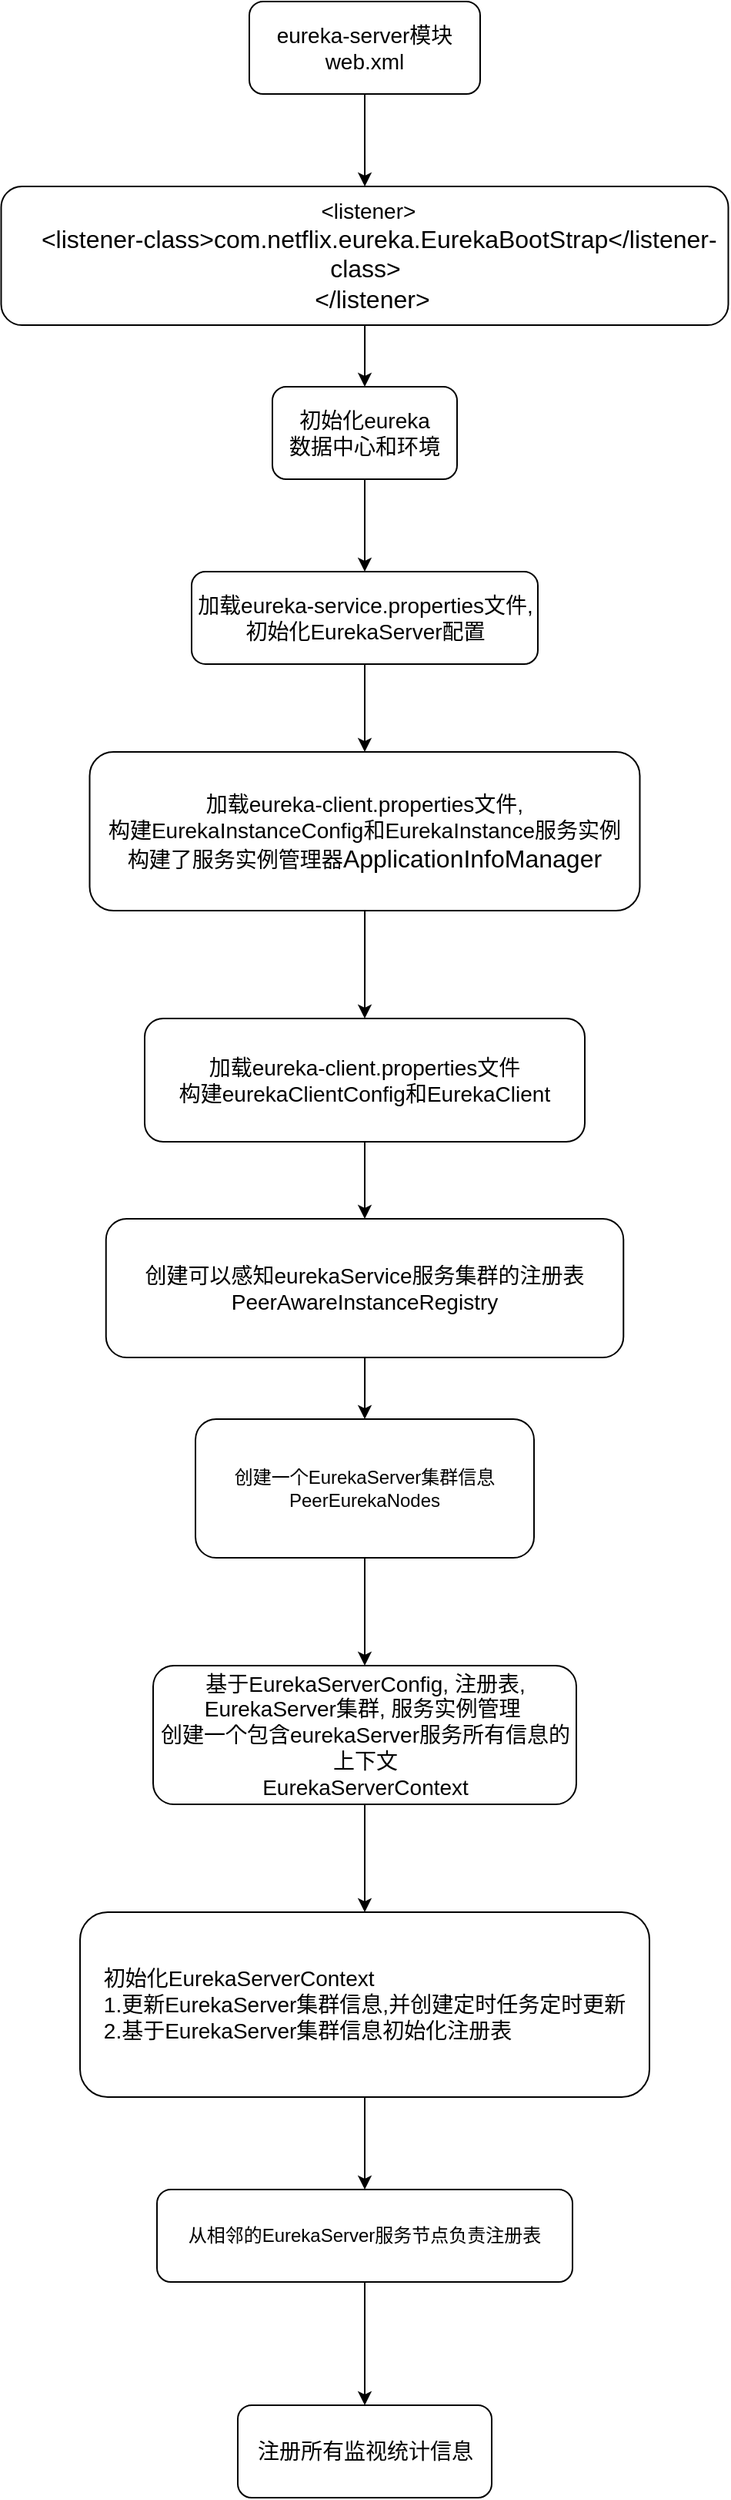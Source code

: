 <mxfile version="14.2.9" type="github">
  <diagram id="sQ6djOb2pGjh4PNV8spg" name="Page-1">
    <mxGraphModel dx="1067" dy="486" grid="1" gridSize="10" guides="1" tooltips="1" connect="1" arrows="1" fold="1" page="1" pageScale="1" pageWidth="827" pageHeight="1169" math="0" shadow="0">
      <root>
        <mxCell id="0" />
        <mxCell id="1" parent="0" />
        <mxCell id="tDibTG8U5VY8NC5ciB29-3" style="edgeStyle=orthogonalEdgeStyle;rounded=0;orthogonalLoop=1;jettySize=auto;html=1;" edge="1" parent="1" source="tDibTG8U5VY8NC5ciB29-1" target="tDibTG8U5VY8NC5ciB29-2">
          <mxGeometry relative="1" as="geometry" />
        </mxCell>
        <mxCell id="tDibTG8U5VY8NC5ciB29-1" value="&lt;font style=&quot;font-size: 14px&quot;&gt;eureka-server模块&lt;br&gt;web.xml&lt;/font&gt;" style="rounded=1;whiteSpace=wrap;html=1;" vertex="1" parent="1">
          <mxGeometry x="280" y="30" width="150" height="60" as="geometry" />
        </mxCell>
        <mxCell id="tDibTG8U5VY8NC5ciB29-6" style="edgeStyle=orthogonalEdgeStyle;rounded=0;orthogonalLoop=1;jettySize=auto;html=1;entryX=0.5;entryY=0;entryDx=0;entryDy=0;" edge="1" parent="1" source="tDibTG8U5VY8NC5ciB29-2" target="tDibTG8U5VY8NC5ciB29-4">
          <mxGeometry relative="1" as="geometry" />
        </mxCell>
        <mxCell id="tDibTG8U5VY8NC5ciB29-2" value="&lt;div&gt;&lt;font style=&quot;font-size: 14px&quot;&gt;&amp;nbsp;&amp;lt;listener&amp;gt;&lt;/font&gt;&lt;/div&gt;&lt;div&gt;&lt;font size=&quot;3&quot;&gt;&amp;nbsp; &amp;nbsp; &amp;lt;listener-class&amp;gt;com.netflix.eureka.EurekaBootStrap&amp;lt;/listener-class&amp;gt;&lt;/font&gt;&lt;/div&gt;&lt;div&gt;&lt;font size=&quot;3&quot;&gt;&amp;nbsp; &amp;lt;/listener&amp;gt;&lt;/font&gt;&lt;/div&gt;" style="rounded=1;whiteSpace=wrap;html=1;" vertex="1" parent="1">
          <mxGeometry x="118.75" y="150" width="472.5" height="90" as="geometry" />
        </mxCell>
        <mxCell id="tDibTG8U5VY8NC5ciB29-8" style="edgeStyle=orthogonalEdgeStyle;rounded=0;orthogonalLoop=1;jettySize=auto;html=1;entryX=0.5;entryY=0;entryDx=0;entryDy=0;" edge="1" parent="1" source="tDibTG8U5VY8NC5ciB29-4" target="tDibTG8U5VY8NC5ciB29-7">
          <mxGeometry relative="1" as="geometry" />
        </mxCell>
        <mxCell id="tDibTG8U5VY8NC5ciB29-4" value="&lt;font style=&quot;font-size: 14px&quot;&gt;初始化eureka&lt;br&gt;数据中心和环境&lt;/font&gt;" style="rounded=1;whiteSpace=wrap;html=1;" vertex="1" parent="1">
          <mxGeometry x="295" y="280" width="120" height="60" as="geometry" />
        </mxCell>
        <mxCell id="tDibTG8U5VY8NC5ciB29-10" style="edgeStyle=orthogonalEdgeStyle;rounded=0;orthogonalLoop=1;jettySize=auto;html=1;entryX=0.5;entryY=0;entryDx=0;entryDy=0;" edge="1" parent="1" source="tDibTG8U5VY8NC5ciB29-7" target="tDibTG8U5VY8NC5ciB29-9">
          <mxGeometry relative="1" as="geometry" />
        </mxCell>
        <mxCell id="tDibTG8U5VY8NC5ciB29-7" value="&lt;font style=&quot;font-size: 14px&quot;&gt;加载eureka-service.properties文件,初始化EurekaServer配置&lt;/font&gt;" style="rounded=1;whiteSpace=wrap;html=1;" vertex="1" parent="1">
          <mxGeometry x="242.5" y="400" width="225" height="60" as="geometry" />
        </mxCell>
        <mxCell id="tDibTG8U5VY8NC5ciB29-12" style="edgeStyle=orthogonalEdgeStyle;rounded=0;orthogonalLoop=1;jettySize=auto;html=1;" edge="1" parent="1" source="tDibTG8U5VY8NC5ciB29-9" target="tDibTG8U5VY8NC5ciB29-11">
          <mxGeometry relative="1" as="geometry" />
        </mxCell>
        <mxCell id="tDibTG8U5VY8NC5ciB29-9" value="&lt;font style=&quot;font-size: 14px&quot;&gt;加载eureka-client.properties文件,&lt;br&gt;构建EurekaInstanceConfig和EurekaInstance服务实例&lt;br&gt;构建了服务实例管理器&lt;/font&gt;&lt;span style=&quot;background-color: rgb(255 , 255 , 255) ; font-size: 12pt&quot;&gt;ApplicationInfoManager&lt;/span&gt;" style="rounded=1;whiteSpace=wrap;html=1;" vertex="1" parent="1">
          <mxGeometry x="176.25" y="517" width="357.5" height="103" as="geometry" />
        </mxCell>
        <mxCell id="tDibTG8U5VY8NC5ciB29-14" style="edgeStyle=orthogonalEdgeStyle;rounded=0;orthogonalLoop=1;jettySize=auto;html=1;entryX=0.5;entryY=0;entryDx=0;entryDy=0;" edge="1" parent="1" source="tDibTG8U5VY8NC5ciB29-11" target="tDibTG8U5VY8NC5ciB29-13">
          <mxGeometry relative="1" as="geometry" />
        </mxCell>
        <mxCell id="tDibTG8U5VY8NC5ciB29-11" value="&lt;font style=&quot;font-size: 14px&quot;&gt;加载eureka-client.properties文件&lt;br&gt;构建eurekaClientConfig和EurekaClient&lt;/font&gt;" style="rounded=1;whiteSpace=wrap;html=1;" vertex="1" parent="1">
          <mxGeometry x="212" y="690" width="286" height="80" as="geometry" />
        </mxCell>
        <mxCell id="tDibTG8U5VY8NC5ciB29-16" style="edgeStyle=orthogonalEdgeStyle;rounded=0;orthogonalLoop=1;jettySize=auto;html=1;" edge="1" parent="1" source="tDibTG8U5VY8NC5ciB29-13" target="tDibTG8U5VY8NC5ciB29-15">
          <mxGeometry relative="1" as="geometry" />
        </mxCell>
        <mxCell id="tDibTG8U5VY8NC5ciB29-13" value="&lt;font&gt;&lt;span style=&quot;font-size: 14px&quot;&gt;创建可以感知eurekaService服务集群的注册表&lt;/span&gt;&lt;br&gt;&lt;span style=&quot;font-size: 14px&quot;&gt;PeerAwareInstanceRegistry&lt;/span&gt;&lt;br&gt;&lt;/font&gt;" style="rounded=1;whiteSpace=wrap;html=1;" vertex="1" parent="1">
          <mxGeometry x="186.88" y="820" width="336.25" height="90" as="geometry" />
        </mxCell>
        <mxCell id="tDibTG8U5VY8NC5ciB29-18" style="edgeStyle=orthogonalEdgeStyle;rounded=0;orthogonalLoop=1;jettySize=auto;html=1;entryX=0.5;entryY=0;entryDx=0;entryDy=0;" edge="1" parent="1" source="tDibTG8U5VY8NC5ciB29-15" target="tDibTG8U5VY8NC5ciB29-17">
          <mxGeometry relative="1" as="geometry" />
        </mxCell>
        <mxCell id="tDibTG8U5VY8NC5ciB29-15" value="创建一个EurekaServer集群信息&lt;br&gt;PeerEurekaNodes" style="rounded=1;whiteSpace=wrap;html=1;" vertex="1" parent="1">
          <mxGeometry x="245.01" y="950" width="220" height="90" as="geometry" />
        </mxCell>
        <mxCell id="tDibTG8U5VY8NC5ciB29-24" style="edgeStyle=orthogonalEdgeStyle;rounded=0;orthogonalLoop=1;jettySize=auto;html=1;" edge="1" parent="1" source="tDibTG8U5VY8NC5ciB29-17" target="tDibTG8U5VY8NC5ciB29-23">
          <mxGeometry relative="1" as="geometry" />
        </mxCell>
        <mxCell id="tDibTG8U5VY8NC5ciB29-17" value="&lt;font style=&quot;font-size: 14px&quot;&gt;基于EurekaServerConfig, 注册表, EurekaServer集群, 服务实例管理&amp;nbsp;&lt;br&gt;创建一个包含eurekaServer服务所有信息的上下文&lt;br&gt;EurekaServerContext&lt;/font&gt;" style="rounded=1;whiteSpace=wrap;html=1;" vertex="1" parent="1">
          <mxGeometry x="217.51" y="1110" width="274.99" height="90" as="geometry" />
        </mxCell>
        <mxCell id="tDibTG8U5VY8NC5ciB29-22" style="edgeStyle=orthogonalEdgeStyle;rounded=0;orthogonalLoop=1;jettySize=auto;html=1;" edge="1" parent="1" source="tDibTG8U5VY8NC5ciB29-19" target="tDibTG8U5VY8NC5ciB29-21">
          <mxGeometry relative="1" as="geometry" />
        </mxCell>
        <mxCell id="tDibTG8U5VY8NC5ciB29-19" value="从相邻的EurekaServer服务节点负责注册表" style="rounded=1;whiteSpace=wrap;html=1;" vertex="1" parent="1">
          <mxGeometry x="220.01" y="1450" width="270" height="60" as="geometry" />
        </mxCell>
        <mxCell id="tDibTG8U5VY8NC5ciB29-21" value="&lt;font style=&quot;font-size: 14px&quot;&gt;注册所有监视统计信息&lt;/font&gt;" style="rounded=1;whiteSpace=wrap;html=1;" vertex="1" parent="1">
          <mxGeometry x="272.51" y="1590" width="165" height="60" as="geometry" />
        </mxCell>
        <mxCell id="tDibTG8U5VY8NC5ciB29-25" style="edgeStyle=orthogonalEdgeStyle;rounded=0;orthogonalLoop=1;jettySize=auto;html=1;entryX=0.5;entryY=0;entryDx=0;entryDy=0;" edge="1" parent="1" source="tDibTG8U5VY8NC5ciB29-23" target="tDibTG8U5VY8NC5ciB29-19">
          <mxGeometry relative="1" as="geometry" />
        </mxCell>
        <mxCell id="tDibTG8U5VY8NC5ciB29-23" value="&lt;div style=&quot;text-align: left&quot;&gt;&lt;span style=&quot;font-size: 14px&quot;&gt;初始化EurekaServerContext&lt;/span&gt;&lt;/div&gt;&lt;font style=&quot;font-size: 14px&quot;&gt;&lt;div style=&quot;text-align: left&quot;&gt;&lt;span&gt;1.更新EurekaServer集群信息,并创建定时任务定时更新&lt;/span&gt;&lt;/div&gt;&lt;div style=&quot;text-align: left&quot;&gt;&lt;span&gt;2.基于EurekaServer集群信息初始化注册表&lt;/span&gt;&lt;/div&gt;&lt;/font&gt;" style="rounded=1;whiteSpace=wrap;html=1;" vertex="1" parent="1">
          <mxGeometry x="170.01" y="1270" width="370" height="120" as="geometry" />
        </mxCell>
      </root>
    </mxGraphModel>
  </diagram>
</mxfile>
